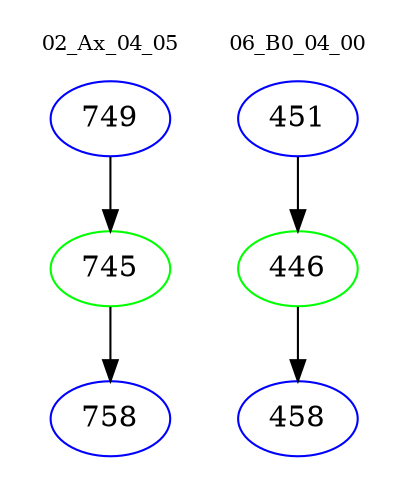 digraph{
subgraph cluster_0 {
color = white
label = "02_Ax_04_05";
fontsize=10;
T0_749 [label="749", color="blue"]
T0_749 -> T0_745 [color="black"]
T0_745 [label="745", color="green"]
T0_745 -> T0_758 [color="black"]
T0_758 [label="758", color="blue"]
}
subgraph cluster_1 {
color = white
label = "06_B0_04_00";
fontsize=10;
T1_451 [label="451", color="blue"]
T1_451 -> T1_446 [color="black"]
T1_446 [label="446", color="green"]
T1_446 -> T1_458 [color="black"]
T1_458 [label="458", color="blue"]
}
}
